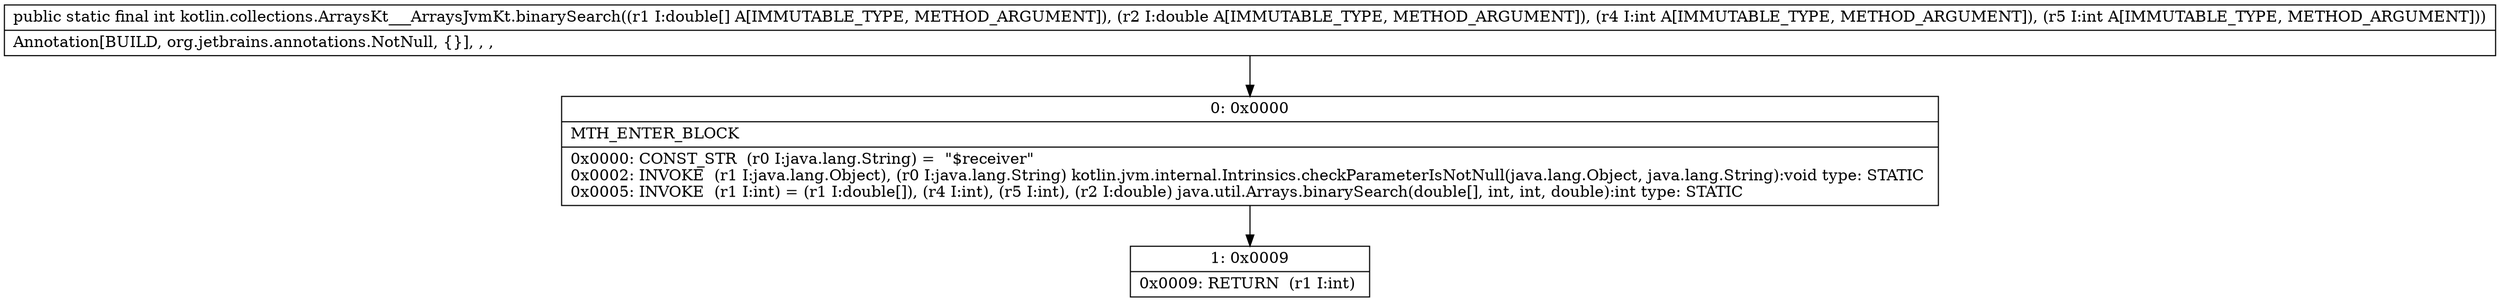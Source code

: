 digraph "CFG forkotlin.collections.ArraysKt___ArraysJvmKt.binarySearch([DDII)I" {
Node_0 [shape=record,label="{0\:\ 0x0000|MTH_ENTER_BLOCK\l|0x0000: CONST_STR  (r0 I:java.lang.String) =  \"$receiver\" \l0x0002: INVOKE  (r1 I:java.lang.Object), (r0 I:java.lang.String) kotlin.jvm.internal.Intrinsics.checkParameterIsNotNull(java.lang.Object, java.lang.String):void type: STATIC \l0x0005: INVOKE  (r1 I:int) = (r1 I:double[]), (r4 I:int), (r5 I:int), (r2 I:double) java.util.Arrays.binarySearch(double[], int, int, double):int type: STATIC \l}"];
Node_1 [shape=record,label="{1\:\ 0x0009|0x0009: RETURN  (r1 I:int) \l}"];
MethodNode[shape=record,label="{public static final int kotlin.collections.ArraysKt___ArraysJvmKt.binarySearch((r1 I:double[] A[IMMUTABLE_TYPE, METHOD_ARGUMENT]), (r2 I:double A[IMMUTABLE_TYPE, METHOD_ARGUMENT]), (r4 I:int A[IMMUTABLE_TYPE, METHOD_ARGUMENT]), (r5 I:int A[IMMUTABLE_TYPE, METHOD_ARGUMENT]))  | Annotation[BUILD, org.jetbrains.annotations.NotNull, \{\}], , , \l}"];
MethodNode -> Node_0;
Node_0 -> Node_1;
}

